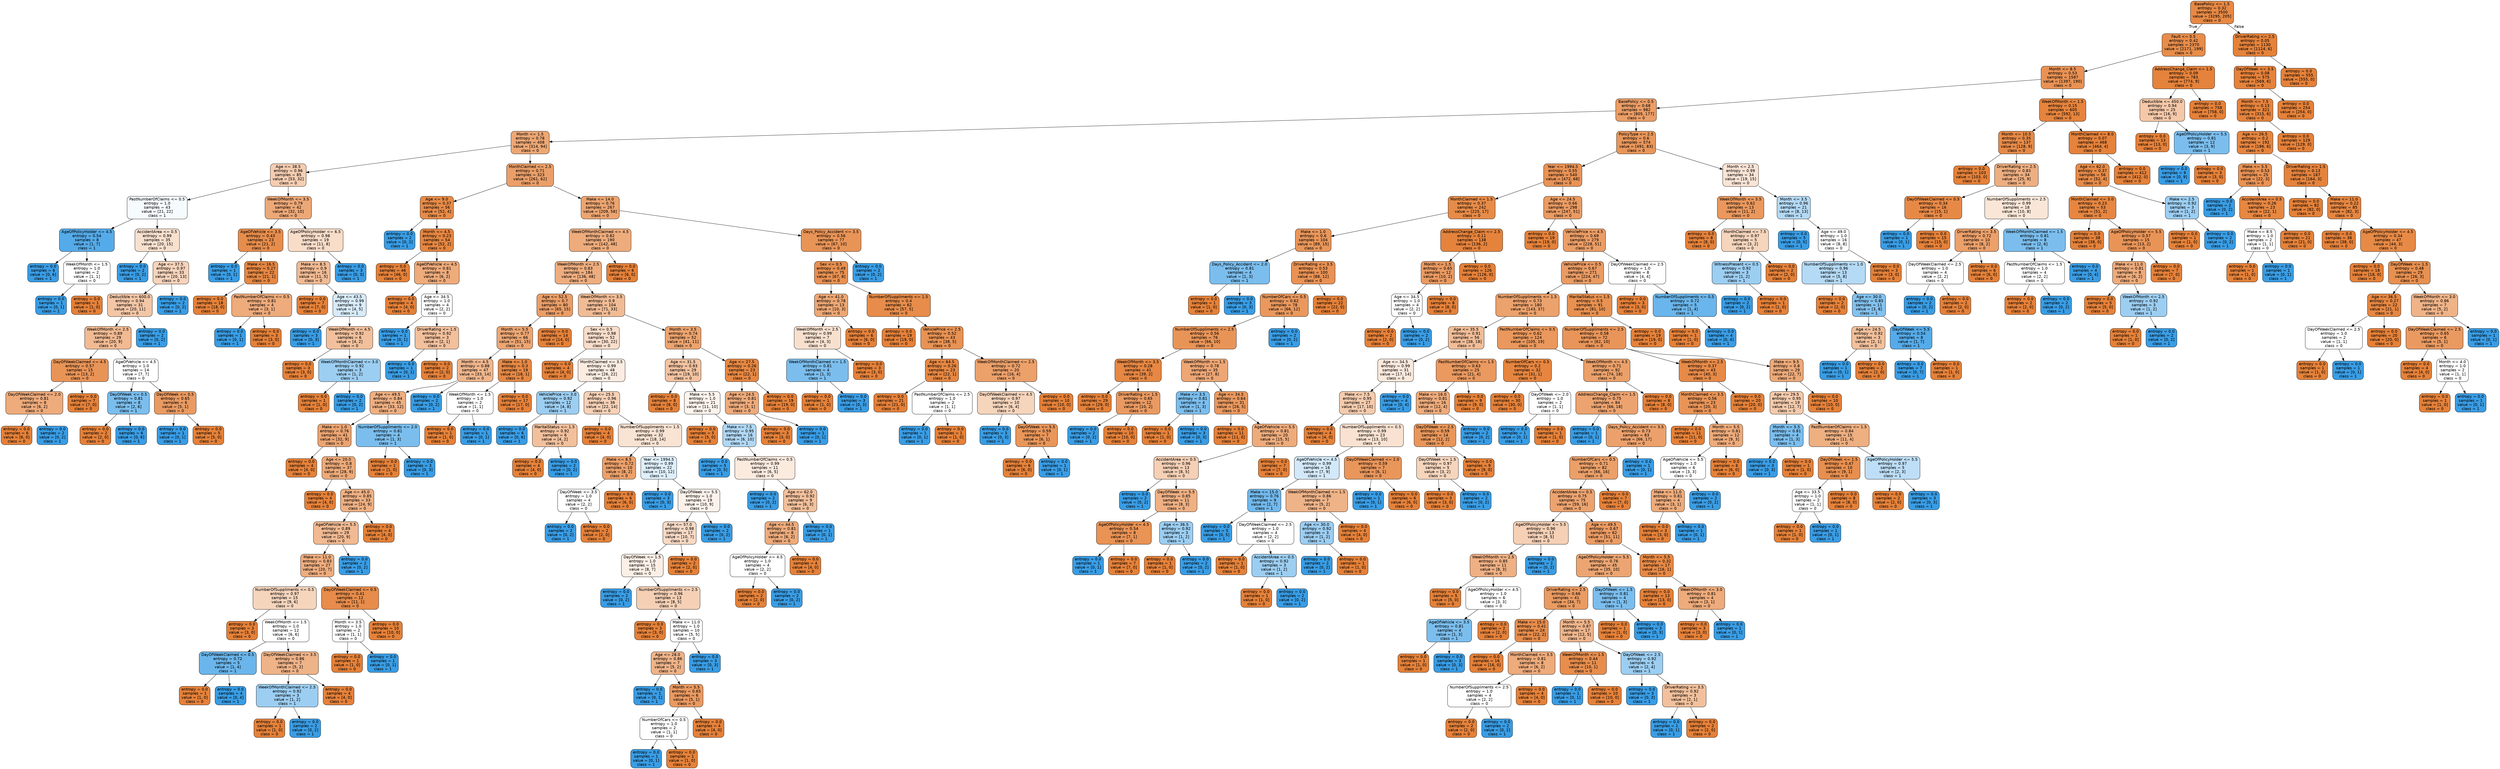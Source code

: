 digraph Tree {
node [shape=box, style="filled, rounded", color="black", fontname=helvetica] ;
edge [fontname=helvetica] ;
0 [label="BasePolicy <= 1.5\nentropy = 0.32\nsamples = 3500\nvalue = [3295, 205]\nclass = 0", fillcolor="#e78945"] ;
1 [label="Fault <= 0.5\nentropy = 0.42\nsamples = 2370\nvalue = [2171, 199]\nclass = 0", fillcolor="#e78d4b"] ;
0 -> 1 [labeldistance=2.5, labelangle=45, headlabel="True"] ;
2 [label="Month <= 8.5\nentropy = 0.53\nsamples = 1587\nvalue = [1397, 190]\nclass = 0", fillcolor="#e99254"] ;
1 -> 2 ;
3 [label="BasePolicy <= 0.5\nentropy = 0.68\nsamples = 982\nvalue = [805, 177]\nclass = 0", fillcolor="#eb9d65"] ;
2 -> 3 ;
4 [label="Month <= 1.5\nentropy = 0.78\nsamples = 408\nvalue = [314, 94]\nclass = 0", fillcolor="#eda774"] ;
3 -> 4 ;
5 [label="Age <= 38.5\nentropy = 0.96\nsamples = 85\nvalue = [53, 32]\nclass = 0", fillcolor="#f5cdb1"] ;
4 -> 5 ;
6 [label="PastNumberOfClaims <= 0.5\nentropy = 1.0\nsamples = 43\nvalue = [21, 22]\nclass = 1", fillcolor="#f6fbfe"] ;
5 -> 6 ;
7 [label="AgeOfPolicyHolder <= 4.5\nentropy = 0.54\nsamples = 8\nvalue = [1, 7]\nclass = 1", fillcolor="#55abe9"] ;
6 -> 7 ;
8 [label="entropy = 0.0\nsamples = 6\nvalue = [0, 6]\nclass = 1", fillcolor="#399de5"] ;
7 -> 8 ;
9 [label="WeekOfMonth <= 1.5\nentropy = 1.0\nsamples = 2\nvalue = [1, 1]\nclass = 0", fillcolor="#ffffff"] ;
7 -> 9 ;
10 [label="entropy = 0.0\nsamples = 1\nvalue = [0, 1]\nclass = 1", fillcolor="#399de5"] ;
9 -> 10 ;
11 [label="entropy = 0.0\nsamples = 1\nvalue = [1, 0]\nclass = 0", fillcolor="#e58139"] ;
9 -> 11 ;
12 [label="AccidentArea <= 0.5\nentropy = 0.99\nsamples = 35\nvalue = [20, 15]\nclass = 0", fillcolor="#f8e0ce"] ;
6 -> 12 ;
13 [label="entropy = 0.0\nsamples = 2\nvalue = [0, 2]\nclass = 1", fillcolor="#399de5"] ;
12 -> 13 ;
14 [label="Age <= 37.5\nentropy = 0.97\nsamples = 33\nvalue = [20, 13]\nclass = 0", fillcolor="#f6d3ba"] ;
12 -> 14 ;
15 [label="Deductible <= 600.0\nentropy = 0.94\nsamples = 31\nvalue = [20, 11]\nclass = 0", fillcolor="#f3c6a6"] ;
14 -> 15 ;
16 [label="WeekOfMonth <= 2.5\nentropy = 0.89\nsamples = 29\nvalue = [20, 9]\nclass = 0", fillcolor="#f1ba92"] ;
15 -> 16 ;
17 [label="DayOfWeekClaimed <= 4.5\nentropy = 0.57\nsamples = 15\nvalue = [13, 2]\nclass = 0", fillcolor="#e99457"] ;
16 -> 17 ;
18 [label="DayOfWeekClaimed <= 2.0\nentropy = 0.81\nsamples = 8\nvalue = [6, 2]\nclass = 0", fillcolor="#eeab7b"] ;
17 -> 18 ;
19 [label="entropy = 0.0\nsamples = 6\nvalue = [6, 0]\nclass = 0", fillcolor="#e58139"] ;
18 -> 19 ;
20 [label="entropy = 0.0\nsamples = 2\nvalue = [0, 2]\nclass = 1", fillcolor="#399de5"] ;
18 -> 20 ;
21 [label="entropy = 0.0\nsamples = 7\nvalue = [7, 0]\nclass = 0", fillcolor="#e58139"] ;
17 -> 21 ;
22 [label="AgeOfVehicle <= 4.5\nentropy = 1.0\nsamples = 14\nvalue = [7, 7]\nclass = 0", fillcolor="#ffffff"] ;
16 -> 22 ;
23 [label="DayOfWeek <= 0.5\nentropy = 0.81\nsamples = 8\nvalue = [2, 6]\nclass = 1", fillcolor="#7bbeee"] ;
22 -> 23 ;
24 [label="entropy = 0.0\nsamples = 2\nvalue = [2, 0]\nclass = 0", fillcolor="#e58139"] ;
23 -> 24 ;
25 [label="entropy = 0.0\nsamples = 6\nvalue = [0, 6]\nclass = 1", fillcolor="#399de5"] ;
23 -> 25 ;
26 [label="DayOfWeek <= 0.5\nentropy = 0.65\nsamples = 6\nvalue = [5, 1]\nclass = 0", fillcolor="#ea9a61"] ;
22 -> 26 ;
27 [label="entropy = 0.0\nsamples = 1\nvalue = [0, 1]\nclass = 1", fillcolor="#399de5"] ;
26 -> 27 ;
28 [label="entropy = 0.0\nsamples = 5\nvalue = [5, 0]\nclass = 0", fillcolor="#e58139"] ;
26 -> 28 ;
29 [label="entropy = 0.0\nsamples = 2\nvalue = [0, 2]\nclass = 1", fillcolor="#399de5"] ;
15 -> 29 ;
30 [label="entropy = 0.0\nsamples = 2\nvalue = [0, 2]\nclass = 1", fillcolor="#399de5"] ;
14 -> 30 ;
31 [label="WeekOfMonth <= 3.5\nentropy = 0.79\nsamples = 42\nvalue = [32, 10]\nclass = 0", fillcolor="#eda877"] ;
5 -> 31 ;
32 [label="AgeOfVehicle <= 3.5\nentropy = 0.43\nsamples = 23\nvalue = [21, 2]\nclass = 0", fillcolor="#e78d4c"] ;
31 -> 32 ;
33 [label="entropy = 0.0\nsamples = 1\nvalue = [0, 1]\nclass = 1", fillcolor="#399de5"] ;
32 -> 33 ;
34 [label="Make <= 16.5\nentropy = 0.27\nsamples = 22\nvalue = [21, 1]\nclass = 0", fillcolor="#e68742"] ;
32 -> 34 ;
35 [label="entropy = 0.0\nsamples = 18\nvalue = [18, 0]\nclass = 0", fillcolor="#e58139"] ;
34 -> 35 ;
36 [label="PastNumberOfClaims <= 0.5\nentropy = 0.81\nsamples = 4\nvalue = [3, 1]\nclass = 0", fillcolor="#eeab7b"] ;
34 -> 36 ;
37 [label="entropy = 0.0\nsamples = 1\nvalue = [0, 1]\nclass = 1", fillcolor="#399de5"] ;
36 -> 37 ;
38 [label="entropy = 0.0\nsamples = 3\nvalue = [3, 0]\nclass = 0", fillcolor="#e58139"] ;
36 -> 38 ;
39 [label="AgeOfPolicyHolder <= 6.5\nentropy = 0.98\nsamples = 19\nvalue = [11, 8]\nclass = 0", fillcolor="#f8ddc9"] ;
31 -> 39 ;
40 [label="Make <= 8.5\nentropy = 0.9\nsamples = 16\nvalue = [11, 5]\nclass = 0", fillcolor="#f1ba93"] ;
39 -> 40 ;
41 [label="entropy = 0.0\nsamples = 7\nvalue = [7, 0]\nclass = 0", fillcolor="#e58139"] ;
40 -> 41 ;
42 [label="Age <= 43.5\nentropy = 0.99\nsamples = 9\nvalue = [4, 5]\nclass = 1", fillcolor="#d7ebfa"] ;
40 -> 42 ;
43 [label="entropy = 0.0\nsamples = 3\nvalue = [0, 3]\nclass = 1", fillcolor="#399de5"] ;
42 -> 43 ;
44 [label="WeekOfMonth <= 4.5\nentropy = 0.92\nsamples = 6\nvalue = [4, 2]\nclass = 0", fillcolor="#f2c09c"] ;
42 -> 44 ;
45 [label="entropy = 0.0\nsamples = 3\nvalue = [3, 0]\nclass = 0", fillcolor="#e58139"] ;
44 -> 45 ;
46 [label="WeekOfMonthClaimed <= 3.0\nentropy = 0.92\nsamples = 3\nvalue = [1, 2]\nclass = 1", fillcolor="#9ccef2"] ;
44 -> 46 ;
47 [label="entropy = 0.0\nsamples = 1\nvalue = [1, 0]\nclass = 0", fillcolor="#e58139"] ;
46 -> 47 ;
48 [label="entropy = 0.0\nsamples = 2\nvalue = [0, 2]\nclass = 1", fillcolor="#399de5"] ;
46 -> 48 ;
49 [label="entropy = 0.0\nsamples = 3\nvalue = [0, 3]\nclass = 1", fillcolor="#399de5"] ;
39 -> 49 ;
50 [label="MonthClaimed <= 2.5\nentropy = 0.71\nsamples = 323\nvalue = [261, 62]\nclass = 0", fillcolor="#eb9f68"] ;
4 -> 50 ;
51 [label="Age <= 9.0\nentropy = 0.37\nsamples = 56\nvalue = [52, 4]\nclass = 0", fillcolor="#e78b48"] ;
50 -> 51 ;
52 [label="entropy = 0.0\nsamples = 2\nvalue = [0, 2]\nclass = 1", fillcolor="#399de5"] ;
51 -> 52 ;
53 [label="Month <= 4.5\nentropy = 0.23\nsamples = 54\nvalue = [52, 2]\nclass = 0", fillcolor="#e68641"] ;
51 -> 53 ;
54 [label="entropy = 0.0\nsamples = 46\nvalue = [46, 0]\nclass = 0", fillcolor="#e58139"] ;
53 -> 54 ;
55 [label="AgeOfVehicle <= 4.5\nentropy = 0.81\nsamples = 8\nvalue = [6, 2]\nclass = 0", fillcolor="#eeab7b"] ;
53 -> 55 ;
56 [label="entropy = 0.0\nsamples = 4\nvalue = [4, 0]\nclass = 0", fillcolor="#e58139"] ;
55 -> 56 ;
57 [label="Age <= 34.5\nentropy = 1.0\nsamples = 4\nvalue = [2, 2]\nclass = 0", fillcolor="#ffffff"] ;
55 -> 57 ;
58 [label="entropy = 0.0\nsamples = 1\nvalue = [0, 1]\nclass = 1", fillcolor="#399de5"] ;
57 -> 58 ;
59 [label="DriverRating <= 1.5\nentropy = 0.92\nsamples = 3\nvalue = [2, 1]\nclass = 0", fillcolor="#f2c09c"] ;
57 -> 59 ;
60 [label="entropy = 0.0\nsamples = 1\nvalue = [0, 1]\nclass = 1", fillcolor="#399de5"] ;
59 -> 60 ;
61 [label="entropy = 0.0\nsamples = 2\nvalue = [2, 0]\nclass = 0", fillcolor="#e58139"] ;
59 -> 61 ;
62 [label="Make <= 14.0\nentropy = 0.76\nsamples = 267\nvalue = [209, 58]\nclass = 0", fillcolor="#eca470"] ;
50 -> 62 ;
63 [label="WeekOfMonthClaimed <= 4.5\nentropy = 0.82\nsamples = 190\nvalue = [142, 48]\nclass = 0", fillcolor="#eeac7c"] ;
62 -> 63 ;
64 [label="WeekOfMonth <= 2.5\nentropy = 0.83\nsamples = 184\nvalue = [136, 48]\nclass = 0", fillcolor="#eead7f"] ;
63 -> 64 ;
65 [label="Age <= 52.5\nentropy = 0.7\nsamples = 80\nvalue = [65, 15]\nclass = 0", fillcolor="#eb9e67"] ;
64 -> 65 ;
66 [label="Month <= 5.5\nentropy = 0.77\nsamples = 66\nvalue = [51, 15]\nclass = 0", fillcolor="#eda673"] ;
65 -> 66 ;
67 [label="Month <= 4.5\nentropy = 0.88\nsamples = 47\nvalue = [33, 14]\nclass = 0", fillcolor="#f0b68d"] ;
66 -> 67 ;
68 [label="Age <= 49.5\nentropy = 0.84\nsamples = 45\nvalue = [33, 12]\nclass = 0", fillcolor="#eeaf81"] ;
67 -> 68 ;
69 [label="Make <= 1.0\nentropy = 0.76\nsamples = 41\nvalue = [32, 9]\nclass = 0", fillcolor="#eca471"] ;
68 -> 69 ;
70 [label="entropy = 0.0\nsamples = 4\nvalue = [4, 0]\nclass = 0", fillcolor="#e58139"] ;
69 -> 70 ;
71 [label="Age <= 20.0\nentropy = 0.8\nsamples = 37\nvalue = [28, 9]\nclass = 0", fillcolor="#edaa79"] ;
69 -> 71 ;
72 [label="entropy = 0.0\nsamples = 4\nvalue = [4, 0]\nclass = 0", fillcolor="#e58139"] ;
71 -> 72 ;
73 [label="Age <= 45.0\nentropy = 0.85\nsamples = 33\nvalue = [24, 9]\nclass = 0", fillcolor="#efb083"] ;
71 -> 73 ;
74 [label="AgeOfVehicle <= 5.5\nentropy = 0.89\nsamples = 29\nvalue = [20, 9]\nclass = 0", fillcolor="#f1ba92"] ;
73 -> 74 ;
75 [label="Make <= 11.0\nentropy = 0.83\nsamples = 27\nvalue = [20, 7]\nclass = 0", fillcolor="#eead7e"] ;
74 -> 75 ;
76 [label="NumberOfSuppliments <= 0.5\nentropy = 0.97\nsamples = 15\nvalue = [9, 6]\nclass = 0", fillcolor="#f6d5bd"] ;
75 -> 76 ;
77 [label="entropy = 0.0\nsamples = 3\nvalue = [3, 0]\nclass = 0", fillcolor="#e58139"] ;
76 -> 77 ;
78 [label="WeekOfMonth <= 1.5\nentropy = 1.0\nsamples = 12\nvalue = [6, 6]\nclass = 0", fillcolor="#ffffff"] ;
76 -> 78 ;
79 [label="DayOfWeekClaimed <= 0.5\nentropy = 0.72\nsamples = 5\nvalue = [1, 4]\nclass = 1", fillcolor="#6ab6ec"] ;
78 -> 79 ;
80 [label="entropy = 0.0\nsamples = 1\nvalue = [1, 0]\nclass = 0", fillcolor="#e58139"] ;
79 -> 80 ;
81 [label="entropy = 0.0\nsamples = 4\nvalue = [0, 4]\nclass = 1", fillcolor="#399de5"] ;
79 -> 81 ;
82 [label="DayOfWeekClaimed <= 3.5\nentropy = 0.86\nsamples = 7\nvalue = [5, 2]\nclass = 0", fillcolor="#efb388"] ;
78 -> 82 ;
83 [label="WeekOfMonthClaimed <= 2.5\nentropy = 0.92\nsamples = 3\nvalue = [1, 2]\nclass = 1", fillcolor="#9ccef2"] ;
82 -> 83 ;
84 [label="entropy = 0.0\nsamples = 1\nvalue = [1, 0]\nclass = 0", fillcolor="#e58139"] ;
83 -> 84 ;
85 [label="entropy = 0.0\nsamples = 2\nvalue = [0, 2]\nclass = 1", fillcolor="#399de5"] ;
83 -> 85 ;
86 [label="entropy = 0.0\nsamples = 4\nvalue = [4, 0]\nclass = 0", fillcolor="#e58139"] ;
82 -> 86 ;
87 [label="DayOfWeekClaimed <= 0.5\nentropy = 0.41\nsamples = 12\nvalue = [11, 1]\nclass = 0", fillcolor="#e78c4b"] ;
75 -> 87 ;
88 [label="Month <= 3.5\nentropy = 1.0\nsamples = 2\nvalue = [1, 1]\nclass = 0", fillcolor="#ffffff"] ;
87 -> 88 ;
89 [label="entropy = 0.0\nsamples = 1\nvalue = [1, 0]\nclass = 0", fillcolor="#e58139"] ;
88 -> 89 ;
90 [label="entropy = 0.0\nsamples = 1\nvalue = [0, 1]\nclass = 1", fillcolor="#399de5"] ;
88 -> 90 ;
91 [label="entropy = 0.0\nsamples = 10\nvalue = [10, 0]\nclass = 0", fillcolor="#e58139"] ;
87 -> 91 ;
92 [label="entropy = 0.0\nsamples = 2\nvalue = [0, 2]\nclass = 1", fillcolor="#399de5"] ;
74 -> 92 ;
93 [label="entropy = 0.0\nsamples = 4\nvalue = [4, 0]\nclass = 0", fillcolor="#e58139"] ;
73 -> 93 ;
94 [label="NumberOfSuppliments <= 2.0\nentropy = 0.81\nsamples = 4\nvalue = [1, 3]\nclass = 1", fillcolor="#7bbeee"] ;
68 -> 94 ;
95 [label="entropy = 0.0\nsamples = 1\nvalue = [1, 0]\nclass = 0", fillcolor="#e58139"] ;
94 -> 95 ;
96 [label="entropy = 0.0\nsamples = 3\nvalue = [0, 3]\nclass = 1", fillcolor="#399de5"] ;
94 -> 96 ;
97 [label="entropy = 0.0\nsamples = 2\nvalue = [0, 2]\nclass = 1", fillcolor="#399de5"] ;
67 -> 97 ;
98 [label="Make <= 1.0\nentropy = 0.3\nsamples = 19\nvalue = [18, 1]\nclass = 0", fillcolor="#e68844"] ;
66 -> 98 ;
99 [label="WeekOfMonth <= 1.5\nentropy = 1.0\nsamples = 2\nvalue = [1, 1]\nclass = 0", fillcolor="#ffffff"] ;
98 -> 99 ;
100 [label="entropy = 0.0\nsamples = 1\nvalue = [1, 0]\nclass = 0", fillcolor="#e58139"] ;
99 -> 100 ;
101 [label="entropy = 0.0\nsamples = 1\nvalue = [0, 1]\nclass = 1", fillcolor="#399de5"] ;
99 -> 101 ;
102 [label="entropy = 0.0\nsamples = 17\nvalue = [17, 0]\nclass = 0", fillcolor="#e58139"] ;
98 -> 102 ;
103 [label="entropy = 0.0\nsamples = 14\nvalue = [14, 0]\nclass = 0", fillcolor="#e58139"] ;
65 -> 103 ;
104 [label="WeekOfMonth <= 3.5\nentropy = 0.9\nsamples = 104\nvalue = [71, 33]\nclass = 0", fillcolor="#f1bc95"] ;
64 -> 104 ;
105 [label="Sex <= 0.5\nentropy = 0.98\nsamples = 52\nvalue = [30, 22]\nclass = 0", fillcolor="#f8ddca"] ;
104 -> 105 ;
106 [label="entropy = 0.0\nsamples = 4\nvalue = [4, 0]\nclass = 0", fillcolor="#e58139"] ;
105 -> 106 ;
107 [label="MonthClaimed <= 3.5\nentropy = 0.99\nsamples = 48\nvalue = [26, 22]\nclass = 0", fillcolor="#fbece1"] ;
105 -> 107 ;
108 [label="VehiclePrice <= 3.0\nentropy = 0.92\nsamples = 12\nvalue = [4, 8]\nclass = 1", fillcolor="#9ccef2"] ;
107 -> 108 ;
109 [label="entropy = 0.0\nsamples = 6\nvalue = [0, 6]\nclass = 1", fillcolor="#399de5"] ;
108 -> 109 ;
110 [label="MaritalStatus <= 1.5\nentropy = 0.92\nsamples = 6\nvalue = [4, 2]\nclass = 0", fillcolor="#f2c09c"] ;
108 -> 110 ;
111 [label="entropy = 0.0\nsamples = 4\nvalue = [4, 0]\nclass = 0", fillcolor="#e58139"] ;
110 -> 111 ;
112 [label="entropy = 0.0\nsamples = 2\nvalue = [0, 2]\nclass = 1", fillcolor="#399de5"] ;
110 -> 112 ;
113 [label="Age <= 25.5\nentropy = 0.96\nsamples = 36\nvalue = [22, 14]\nclass = 0", fillcolor="#f6d1b7"] ;
107 -> 113 ;
114 [label="entropy = 0.0\nsamples = 4\nvalue = [4, 0]\nclass = 0", fillcolor="#e58139"] ;
113 -> 114 ;
115 [label="NumberOfSuppliments <= 1.5\nentropy = 0.99\nsamples = 32\nvalue = [18, 14]\nclass = 0", fillcolor="#f9e3d3"] ;
113 -> 115 ;
116 [label="Make <= 8.5\nentropy = 0.72\nsamples = 10\nvalue = [8, 2]\nclass = 0", fillcolor="#eca06a"] ;
115 -> 116 ;
117 [label="DayOfWeek <= 3.5\nentropy = 1.0\nsamples = 4\nvalue = [2, 2]\nclass = 0", fillcolor="#ffffff"] ;
116 -> 117 ;
118 [label="entropy = 0.0\nsamples = 2\nvalue = [0, 2]\nclass = 1", fillcolor="#399de5"] ;
117 -> 118 ;
119 [label="entropy = 0.0\nsamples = 2\nvalue = [2, 0]\nclass = 0", fillcolor="#e58139"] ;
117 -> 119 ;
120 [label="entropy = 0.0\nsamples = 6\nvalue = [6, 0]\nclass = 0", fillcolor="#e58139"] ;
116 -> 120 ;
121 [label="Year <= 1994.5\nentropy = 0.99\nsamples = 22\nvalue = [10, 12]\nclass = 1", fillcolor="#deeffb"] ;
115 -> 121 ;
122 [label="entropy = 0.0\nsamples = 3\nvalue = [0, 3]\nclass = 1", fillcolor="#399de5"] ;
121 -> 122 ;
123 [label="DayOfWeek <= 5.5\nentropy = 1.0\nsamples = 19\nvalue = [10, 9]\nclass = 0", fillcolor="#fcf2eb"] ;
121 -> 123 ;
124 [label="Age <= 57.0\nentropy = 0.98\nsamples = 17\nvalue = [10, 7]\nclass = 0", fillcolor="#f7d9c4"] ;
123 -> 124 ;
125 [label="DayOfWeek <= 1.5\nentropy = 1.0\nsamples = 15\nvalue = [8, 7]\nclass = 0", fillcolor="#fcefe6"] ;
124 -> 125 ;
126 [label="entropy = 0.0\nsamples = 2\nvalue = [0, 2]\nclass = 1", fillcolor="#399de5"] ;
125 -> 126 ;
127 [label="NumberOfSuppliments <= 2.5\nentropy = 0.96\nsamples = 13\nvalue = [8, 5]\nclass = 0", fillcolor="#f5d0b5"] ;
125 -> 127 ;
128 [label="entropy = 0.0\nsamples = 3\nvalue = [3, 0]\nclass = 0", fillcolor="#e58139"] ;
127 -> 128 ;
129 [label="Make <= 11.0\nentropy = 1.0\nsamples = 10\nvalue = [5, 5]\nclass = 0", fillcolor="#ffffff"] ;
127 -> 129 ;
130 [label="Age <= 28.0\nentropy = 0.86\nsamples = 7\nvalue = [5, 2]\nclass = 0", fillcolor="#efb388"] ;
129 -> 130 ;
131 [label="entropy = 0.0\nsamples = 1\nvalue = [0, 1]\nclass = 1", fillcolor="#399de5"] ;
130 -> 131 ;
132 [label="Month <= 5.5\nentropy = 0.65\nsamples = 6\nvalue = [5, 1]\nclass = 0", fillcolor="#ea9a61"] ;
130 -> 132 ;
133 [label="NumberOfCars <= 0.5\nentropy = 1.0\nsamples = 2\nvalue = [1, 1]\nclass = 0", fillcolor="#ffffff"] ;
132 -> 133 ;
134 [label="entropy = 0.0\nsamples = 1\nvalue = [0, 1]\nclass = 1", fillcolor="#399de5"] ;
133 -> 134 ;
135 [label="entropy = 0.0\nsamples = 1\nvalue = [1, 0]\nclass = 0", fillcolor="#e58139"] ;
133 -> 135 ;
136 [label="entropy = 0.0\nsamples = 4\nvalue = [4, 0]\nclass = 0", fillcolor="#e58139"] ;
132 -> 136 ;
137 [label="entropy = 0.0\nsamples = 3\nvalue = [0, 3]\nclass = 1", fillcolor="#399de5"] ;
129 -> 137 ;
138 [label="entropy = 0.0\nsamples = 2\nvalue = [2, 0]\nclass = 0", fillcolor="#e58139"] ;
124 -> 138 ;
139 [label="entropy = 0.0\nsamples = 2\nvalue = [0, 2]\nclass = 1", fillcolor="#399de5"] ;
123 -> 139 ;
140 [label="Month <= 3.5\nentropy = 0.74\nsamples = 52\nvalue = [41, 11]\nclass = 0", fillcolor="#eca36e"] ;
104 -> 140 ;
141 [label="Age <= 31.5\nentropy = 0.93\nsamples = 29\nvalue = [19, 10]\nclass = 0", fillcolor="#f3c3a1"] ;
140 -> 141 ;
142 [label="entropy = 0.0\nsamples = 8\nvalue = [8, 0]\nclass = 0", fillcolor="#e58139"] ;
141 -> 142 ;
143 [label="Make <= 5.5\nentropy = 1.0\nsamples = 21\nvalue = [11, 10]\nclass = 0", fillcolor="#fdf4ed"] ;
141 -> 143 ;
144 [label="entropy = 0.0\nsamples = 5\nvalue = [5, 0]\nclass = 0", fillcolor="#e58139"] ;
143 -> 144 ;
145 [label="Make <= 7.5\nentropy = 0.95\nsamples = 16\nvalue = [6, 10]\nclass = 1", fillcolor="#b0d8f5"] ;
143 -> 145 ;
146 [label="entropy = 0.0\nsamples = 5\nvalue = [0, 5]\nclass = 1", fillcolor="#399de5"] ;
145 -> 146 ;
147 [label="PastNumberOfClaims <= 0.5\nentropy = 0.99\nsamples = 11\nvalue = [6, 5]\nclass = 0", fillcolor="#fbeade"] ;
145 -> 147 ;
148 [label="entropy = 0.0\nsamples = 2\nvalue = [0, 2]\nclass = 1", fillcolor="#399de5"] ;
147 -> 148 ;
149 [label="Age <= 62.0\nentropy = 0.92\nsamples = 9\nvalue = [6, 3]\nclass = 0", fillcolor="#f2c09c"] ;
147 -> 149 ;
150 [label="Age <= 44.5\nentropy = 0.81\nsamples = 8\nvalue = [6, 2]\nclass = 0", fillcolor="#eeab7b"] ;
149 -> 150 ;
151 [label="AgeOfPolicyHolder <= 4.5\nentropy = 1.0\nsamples = 4\nvalue = [2, 2]\nclass = 0", fillcolor="#ffffff"] ;
150 -> 151 ;
152 [label="entropy = 0.0\nsamples = 2\nvalue = [2, 0]\nclass = 0", fillcolor="#e58139"] ;
151 -> 152 ;
153 [label="entropy = 0.0\nsamples = 2\nvalue = [0, 2]\nclass = 1", fillcolor="#399de5"] ;
151 -> 153 ;
154 [label="entropy = 0.0\nsamples = 4\nvalue = [4, 0]\nclass = 0", fillcolor="#e58139"] ;
150 -> 154 ;
155 [label="entropy = 0.0\nsamples = 1\nvalue = [0, 1]\nclass = 1", fillcolor="#399de5"] ;
149 -> 155 ;
156 [label="Age <= 27.5\nentropy = 0.26\nsamples = 23\nvalue = [22, 1]\nclass = 0", fillcolor="#e68742"] ;
140 -> 156 ;
157 [label="Age <= 24.5\nentropy = 0.81\nsamples = 4\nvalue = [3, 1]\nclass = 0", fillcolor="#eeab7b"] ;
156 -> 157 ;
158 [label="entropy = 0.0\nsamples = 3\nvalue = [3, 0]\nclass = 0", fillcolor="#e58139"] ;
157 -> 158 ;
159 [label="entropy = 0.0\nsamples = 1\nvalue = [0, 1]\nclass = 1", fillcolor="#399de5"] ;
157 -> 159 ;
160 [label="entropy = 0.0\nsamples = 19\nvalue = [19, 0]\nclass = 0", fillcolor="#e58139"] ;
156 -> 160 ;
161 [label="entropy = 0.0\nsamples = 6\nvalue = [6, 0]\nclass = 0", fillcolor="#e58139"] ;
63 -> 161 ;
162 [label="Days_Policy_Accident <= 3.5\nentropy = 0.56\nsamples = 77\nvalue = [67, 10]\nclass = 0", fillcolor="#e99457"] ;
62 -> 162 ;
163 [label="Sex <= 0.5\nentropy = 0.49\nsamples = 75\nvalue = [67, 8]\nclass = 0", fillcolor="#e89051"] ;
162 -> 163 ;
164 [label="Age <= 41.0\nentropy = 0.78\nsamples = 13\nvalue = [10, 3]\nclass = 0", fillcolor="#eda774"] ;
163 -> 164 ;
165 [label="WeekOfMonth <= 2.5\nentropy = 0.99\nsamples = 7\nvalue = [4, 3]\nclass = 0", fillcolor="#f8e0ce"] ;
164 -> 165 ;
166 [label="WeekOfMonthClaimed <= 1.5\nentropy = 0.81\nsamples = 4\nvalue = [1, 3]\nclass = 1", fillcolor="#7bbeee"] ;
165 -> 166 ;
167 [label="entropy = 0.0\nsamples = 1\nvalue = [1, 0]\nclass = 0", fillcolor="#e58139"] ;
166 -> 167 ;
168 [label="entropy = 0.0\nsamples = 3\nvalue = [0, 3]\nclass = 1", fillcolor="#399de5"] ;
166 -> 168 ;
169 [label="entropy = 0.0\nsamples = 3\nvalue = [3, 0]\nclass = 0", fillcolor="#e58139"] ;
165 -> 169 ;
170 [label="entropy = 0.0\nsamples = 6\nvalue = [6, 0]\nclass = 0", fillcolor="#e58139"] ;
164 -> 170 ;
171 [label="NumberOfSuppliments <= 1.5\nentropy = 0.4\nsamples = 62\nvalue = [57, 5]\nclass = 0", fillcolor="#e78c4a"] ;
163 -> 171 ;
172 [label="entropy = 0.0\nsamples = 19\nvalue = [19, 0]\nclass = 0", fillcolor="#e58139"] ;
171 -> 172 ;
173 [label="VehiclePrice <= 2.5\nentropy = 0.52\nsamples = 43\nvalue = [38, 5]\nclass = 0", fillcolor="#e89253"] ;
171 -> 173 ;
174 [label="Age <= 64.5\nentropy = 0.26\nsamples = 23\nvalue = [22, 1]\nclass = 0", fillcolor="#e68742"] ;
173 -> 174 ;
175 [label="entropy = 0.0\nsamples = 21\nvalue = [21, 0]\nclass = 0", fillcolor="#e58139"] ;
174 -> 175 ;
176 [label="PastNumberOfClaims <= 2.5\nentropy = 1.0\nsamples = 2\nvalue = [1, 1]\nclass = 0", fillcolor="#ffffff"] ;
174 -> 176 ;
177 [label="entropy = 0.0\nsamples = 1\nvalue = [0, 1]\nclass = 1", fillcolor="#399de5"] ;
176 -> 177 ;
178 [label="entropy = 0.0\nsamples = 1\nvalue = [1, 0]\nclass = 0", fillcolor="#e58139"] ;
176 -> 178 ;
179 [label="WeekOfMonthClaimed <= 2.5\nentropy = 0.72\nsamples = 20\nvalue = [16, 4]\nclass = 0", fillcolor="#eca06a"] ;
173 -> 179 ;
180 [label="DayOfWeekClaimed <= 4.5\nentropy = 0.97\nsamples = 10\nvalue = [6, 4]\nclass = 0", fillcolor="#f6d5bd"] ;
179 -> 180 ;
181 [label="entropy = 0.0\nsamples = 3\nvalue = [0, 3]\nclass = 1", fillcolor="#399de5"] ;
180 -> 181 ;
182 [label="DayOfWeek <= 5.5\nentropy = 0.59\nsamples = 7\nvalue = [6, 1]\nclass = 0", fillcolor="#e9965a"] ;
180 -> 182 ;
183 [label="entropy = 0.0\nsamples = 6\nvalue = [6, 0]\nclass = 0", fillcolor="#e58139"] ;
182 -> 183 ;
184 [label="entropy = 0.0\nsamples = 1\nvalue = [0, 1]\nclass = 1", fillcolor="#399de5"] ;
182 -> 184 ;
185 [label="entropy = 0.0\nsamples = 10\nvalue = [10, 0]\nclass = 0", fillcolor="#e58139"] ;
179 -> 185 ;
186 [label="entropy = 0.0\nsamples = 2\nvalue = [0, 2]\nclass = 1", fillcolor="#399de5"] ;
162 -> 186 ;
187 [label="PolicyType <= 2.5\nentropy = 0.6\nsamples = 574\nvalue = [491, 83]\nclass = 0", fillcolor="#e9965a"] ;
3 -> 187 ;
188 [label="Year <= 1994.5\nentropy = 0.55\nsamples = 540\nvalue = [472, 68]\nclass = 0", fillcolor="#e99356"] ;
187 -> 188 ;
189 [label="MonthClaimed <= 1.5\nentropy = 0.37\nsamples = 242\nvalue = [225, 17]\nclass = 0", fillcolor="#e78b48"] ;
188 -> 189 ;
190 [label="Make <= 1.0\nentropy = 0.6\nsamples = 104\nvalue = [89, 15]\nclass = 0", fillcolor="#e9965a"] ;
189 -> 190 ;
191 [label="Days_Policy_Accident <= 2.0\nentropy = 0.81\nsamples = 4\nvalue = [1, 3]\nclass = 1", fillcolor="#7bbeee"] ;
190 -> 191 ;
192 [label="entropy = 0.0\nsamples = 1\nvalue = [1, 0]\nclass = 0", fillcolor="#e58139"] ;
191 -> 192 ;
193 [label="entropy = 0.0\nsamples = 3\nvalue = [0, 3]\nclass = 1", fillcolor="#399de5"] ;
191 -> 193 ;
194 [label="DriverRating <= 3.5\nentropy = 0.53\nsamples = 100\nvalue = [88, 12]\nclass = 0", fillcolor="#e99254"] ;
190 -> 194 ;
195 [label="NumberOfCars <= 0.5\nentropy = 0.62\nsamples = 78\nvalue = [66, 12]\nclass = 0", fillcolor="#ea985d"] ;
194 -> 195 ;
196 [label="NumberOfSuppliments <= 2.5\nentropy = 0.56\nsamples = 76\nvalue = [66, 10]\nclass = 0", fillcolor="#e99457"] ;
195 -> 196 ;
197 [label="WeekOfMonth <= 3.5\nentropy = 0.28\nsamples = 41\nvalue = [39, 2]\nclass = 0", fillcolor="#e68743"] ;
196 -> 197 ;
198 [label="entropy = 0.0\nsamples = 29\nvalue = [29, 0]\nclass = 0", fillcolor="#e58139"] ;
197 -> 198 ;
199 [label="DriverRating <= 1.5\nentropy = 0.65\nsamples = 12\nvalue = [10, 2]\nclass = 0", fillcolor="#ea9a61"] ;
197 -> 199 ;
200 [label="entropy = 0.0\nsamples = 2\nvalue = [0, 2]\nclass = 1", fillcolor="#399de5"] ;
199 -> 200 ;
201 [label="entropy = 0.0\nsamples = 10\nvalue = [10, 0]\nclass = 0", fillcolor="#e58139"] ;
199 -> 201 ;
202 [label="WeekOfMonth <= 1.5\nentropy = 0.78\nsamples = 35\nvalue = [27, 8]\nclass = 0", fillcolor="#eda674"] ;
196 -> 202 ;
203 [label="Make <= 3.5\nentropy = 0.81\nsamples = 4\nvalue = [1, 3]\nclass = 1", fillcolor="#7bbeee"] ;
202 -> 203 ;
204 [label="entropy = 0.0\nsamples = 1\nvalue = [1, 0]\nclass = 0", fillcolor="#e58139"] ;
203 -> 204 ;
205 [label="entropy = 0.0\nsamples = 3\nvalue = [0, 3]\nclass = 1", fillcolor="#399de5"] ;
203 -> 205 ;
206 [label="Age <= 34.5\nentropy = 0.64\nsamples = 31\nvalue = [26, 5]\nclass = 0", fillcolor="#ea995f"] ;
202 -> 206 ;
207 [label="entropy = 0.0\nsamples = 11\nvalue = [11, 0]\nclass = 0", fillcolor="#e58139"] ;
206 -> 207 ;
208 [label="AgeOfVehicle <= 5.5\nentropy = 0.81\nsamples = 20\nvalue = [15, 5]\nclass = 0", fillcolor="#eeab7b"] ;
206 -> 208 ;
209 [label="AccidentArea <= 0.5\nentropy = 0.96\nsamples = 13\nvalue = [8, 5]\nclass = 0", fillcolor="#f5d0b5"] ;
208 -> 209 ;
210 [label="entropy = 0.0\nsamples = 2\nvalue = [0, 2]\nclass = 1", fillcolor="#399de5"] ;
209 -> 210 ;
211 [label="DayOfWeek <= 5.5\nentropy = 0.85\nsamples = 11\nvalue = [8, 3]\nclass = 0", fillcolor="#efb083"] ;
209 -> 211 ;
212 [label="AgeOfPolicyHolder <= 4.5\nentropy = 0.54\nsamples = 8\nvalue = [7, 1]\nclass = 0", fillcolor="#e99355"] ;
211 -> 212 ;
213 [label="entropy = 0.0\nsamples = 1\nvalue = [0, 1]\nclass = 1", fillcolor="#399de5"] ;
212 -> 213 ;
214 [label="entropy = 0.0\nsamples = 7\nvalue = [7, 0]\nclass = 0", fillcolor="#e58139"] ;
212 -> 214 ;
215 [label="Age <= 36.5\nentropy = 0.92\nsamples = 3\nvalue = [1, 2]\nclass = 1", fillcolor="#9ccef2"] ;
211 -> 215 ;
216 [label="entropy = 0.0\nsamples = 1\nvalue = [1, 0]\nclass = 0", fillcolor="#e58139"] ;
215 -> 216 ;
217 [label="entropy = 0.0\nsamples = 2\nvalue = [0, 2]\nclass = 1", fillcolor="#399de5"] ;
215 -> 217 ;
218 [label="entropy = 0.0\nsamples = 7\nvalue = [7, 0]\nclass = 0", fillcolor="#e58139"] ;
208 -> 218 ;
219 [label="entropy = 0.0\nsamples = 2\nvalue = [0, 2]\nclass = 1", fillcolor="#399de5"] ;
195 -> 219 ;
220 [label="entropy = 0.0\nsamples = 22\nvalue = [22, 0]\nclass = 0", fillcolor="#e58139"] ;
194 -> 220 ;
221 [label="AddressChange_Claim <= 2.5\nentropy = 0.11\nsamples = 138\nvalue = [136, 2]\nclass = 0", fillcolor="#e5833c"] ;
189 -> 221 ;
222 [label="Month <= 1.5\nentropy = 0.65\nsamples = 12\nvalue = [10, 2]\nclass = 0", fillcolor="#ea9a61"] ;
221 -> 222 ;
223 [label="Age <= 34.5\nentropy = 1.0\nsamples = 4\nvalue = [2, 2]\nclass = 0", fillcolor="#ffffff"] ;
222 -> 223 ;
224 [label="entropy = 0.0\nsamples = 2\nvalue = [2, 0]\nclass = 0", fillcolor="#e58139"] ;
223 -> 224 ;
225 [label="entropy = 0.0\nsamples = 2\nvalue = [0, 2]\nclass = 1", fillcolor="#399de5"] ;
223 -> 225 ;
226 [label="entropy = 0.0\nsamples = 8\nvalue = [8, 0]\nclass = 0", fillcolor="#e58139"] ;
222 -> 226 ;
227 [label="entropy = 0.0\nsamples = 126\nvalue = [126, 0]\nclass = 0", fillcolor="#e58139"] ;
221 -> 227 ;
228 [label="Age <= 24.5\nentropy = 0.66\nsamples = 298\nvalue = [247, 51]\nclass = 0", fillcolor="#ea9b62"] ;
188 -> 228 ;
229 [label="entropy = 0.0\nsamples = 19\nvalue = [19, 0]\nclass = 0", fillcolor="#e58139"] ;
228 -> 229 ;
230 [label="VehiclePrice <= 4.5\nentropy = 0.69\nsamples = 279\nvalue = [228, 51]\nclass = 0", fillcolor="#eb9d65"] ;
228 -> 230 ;
231 [label="VehiclePrice <= 0.5\nentropy = 0.67\nsamples = 271\nvalue = [224, 47]\nclass = 0", fillcolor="#ea9b63"] ;
230 -> 231 ;
232 [label="NumberOfSuppliments <= 1.5\nentropy = 0.73\nsamples = 180\nvalue = [143, 37]\nclass = 0", fillcolor="#eca26c"] ;
231 -> 232 ;
233 [label="Age <= 35.5\nentropy = 0.91\nsamples = 56\nvalue = [38, 18]\nclass = 0", fillcolor="#f1bd97"] ;
232 -> 233 ;
234 [label="Age <= 34.5\nentropy = 0.99\nsamples = 31\nvalue = [17, 14]\nclass = 0", fillcolor="#fae9dc"] ;
233 -> 234 ;
235 [label="Make <= 7.5\nentropy = 0.95\nsamples = 27\nvalue = [17, 10]\nclass = 0", fillcolor="#f4cbad"] ;
234 -> 235 ;
236 [label="entropy = 0.0\nsamples = 4\nvalue = [4, 0]\nclass = 0", fillcolor="#e58139"] ;
235 -> 236 ;
237 [label="NumberOfSuppliments <= 0.5\nentropy = 0.99\nsamples = 23\nvalue = [13, 10]\nclass = 0", fillcolor="#f9e2d1"] ;
235 -> 237 ;
238 [label="AgeOfVehicle <= 4.5\nentropy = 0.99\nsamples = 16\nvalue = [7, 9]\nclass = 1", fillcolor="#d3e9f9"] ;
237 -> 238 ;
239 [label="Make <= 15.0\nentropy = 0.76\nsamples = 9\nvalue = [2, 7]\nclass = 1", fillcolor="#72b9ec"] ;
238 -> 239 ;
240 [label="entropy = 0.0\nsamples = 5\nvalue = [0, 5]\nclass = 1", fillcolor="#399de5"] ;
239 -> 240 ;
241 [label="DayOfWeekClaimed <= 2.5\nentropy = 1.0\nsamples = 4\nvalue = [2, 2]\nclass = 0", fillcolor="#ffffff"] ;
239 -> 241 ;
242 [label="entropy = 0.0\nsamples = 1\nvalue = [1, 0]\nclass = 0", fillcolor="#e58139"] ;
241 -> 242 ;
243 [label="AccidentArea <= 0.5\nentropy = 0.92\nsamples = 3\nvalue = [1, 2]\nclass = 1", fillcolor="#9ccef2"] ;
241 -> 243 ;
244 [label="entropy = 0.0\nsamples = 1\nvalue = [1, 0]\nclass = 0", fillcolor="#e58139"] ;
243 -> 244 ;
245 [label="entropy = 0.0\nsamples = 2\nvalue = [0, 2]\nclass = 1", fillcolor="#399de5"] ;
243 -> 245 ;
246 [label="WeekOfMonthClaimed <= 1.5\nentropy = 0.86\nsamples = 7\nvalue = [5, 2]\nclass = 0", fillcolor="#efb388"] ;
238 -> 246 ;
247 [label="Age <= 30.0\nentropy = 0.92\nsamples = 3\nvalue = [1, 2]\nclass = 1", fillcolor="#9ccef2"] ;
246 -> 247 ;
248 [label="entropy = 0.0\nsamples = 2\nvalue = [0, 2]\nclass = 1", fillcolor="#399de5"] ;
247 -> 248 ;
249 [label="entropy = 0.0\nsamples = 1\nvalue = [1, 0]\nclass = 0", fillcolor="#e58139"] ;
247 -> 249 ;
250 [label="entropy = 0.0\nsamples = 4\nvalue = [4, 0]\nclass = 0", fillcolor="#e58139"] ;
246 -> 250 ;
251 [label="DayOfWeekClaimed <= 2.0\nentropy = 0.59\nsamples = 7\nvalue = [6, 1]\nclass = 0", fillcolor="#e9965a"] ;
237 -> 251 ;
252 [label="entropy = 0.0\nsamples = 1\nvalue = [0, 1]\nclass = 1", fillcolor="#399de5"] ;
251 -> 252 ;
253 [label="entropy = 0.0\nsamples = 6\nvalue = [6, 0]\nclass = 0", fillcolor="#e58139"] ;
251 -> 253 ;
254 [label="entropy = 0.0\nsamples = 4\nvalue = [0, 4]\nclass = 1", fillcolor="#399de5"] ;
234 -> 254 ;
255 [label="PastNumberOfClaims <= 1.5\nentropy = 0.63\nsamples = 25\nvalue = [21, 4]\nclass = 0", fillcolor="#ea995f"] ;
233 -> 255 ;
256 [label="Make <= 16.0\nentropy = 0.81\nsamples = 16\nvalue = [12, 4]\nclass = 0", fillcolor="#eeab7b"] ;
255 -> 256 ;
257 [label="DayOfWeek <= 2.5\nentropy = 0.59\nsamples = 14\nvalue = [12, 2]\nclass = 0", fillcolor="#e9965a"] ;
256 -> 257 ;
258 [label="DayOfWeek <= 1.5\nentropy = 0.97\nsamples = 5\nvalue = [3, 2]\nclass = 0", fillcolor="#f6d5bd"] ;
257 -> 258 ;
259 [label="entropy = 0.0\nsamples = 3\nvalue = [3, 0]\nclass = 0", fillcolor="#e58139"] ;
258 -> 259 ;
260 [label="entropy = 0.0\nsamples = 2\nvalue = [0, 2]\nclass = 1", fillcolor="#399de5"] ;
258 -> 260 ;
261 [label="entropy = 0.0\nsamples = 9\nvalue = [9, 0]\nclass = 0", fillcolor="#e58139"] ;
257 -> 261 ;
262 [label="entropy = 0.0\nsamples = 2\nvalue = [0, 2]\nclass = 1", fillcolor="#399de5"] ;
256 -> 262 ;
263 [label="entropy = 0.0\nsamples = 9\nvalue = [9, 0]\nclass = 0", fillcolor="#e58139"] ;
255 -> 263 ;
264 [label="PastNumberOfClaims <= 0.5\nentropy = 0.62\nsamples = 124\nvalue = [105, 19]\nclass = 0", fillcolor="#ea985d"] ;
232 -> 264 ;
265 [label="NumberOfCars <= 0.5\nentropy = 0.2\nsamples = 32\nvalue = [31, 1]\nclass = 0", fillcolor="#e6853f"] ;
264 -> 265 ;
266 [label="entropy = 0.0\nsamples = 30\nvalue = [30, 0]\nclass = 0", fillcolor="#e58139"] ;
265 -> 266 ;
267 [label="DayOfWeek <= 2.0\nentropy = 1.0\nsamples = 2\nvalue = [1, 1]\nclass = 0", fillcolor="#ffffff"] ;
265 -> 267 ;
268 [label="entropy = 0.0\nsamples = 1\nvalue = [0, 1]\nclass = 1", fillcolor="#399de5"] ;
267 -> 268 ;
269 [label="entropy = 0.0\nsamples = 1\nvalue = [1, 0]\nclass = 0", fillcolor="#e58139"] ;
267 -> 269 ;
270 [label="WeekOfMonth <= 4.5\nentropy = 0.71\nsamples = 92\nvalue = [74, 18]\nclass = 0", fillcolor="#eba069"] ;
264 -> 270 ;
271 [label="AddressChange_Claim <= 1.5\nentropy = 0.75\nsamples = 84\nvalue = [66, 18]\nclass = 0", fillcolor="#eca36f"] ;
270 -> 271 ;
272 [label="entropy = 0.0\nsamples = 1\nvalue = [0, 1]\nclass = 1", fillcolor="#399de5"] ;
271 -> 272 ;
273 [label="Days_Policy_Accident <= 3.5\nentropy = 0.73\nsamples = 83\nvalue = [66, 17]\nclass = 0", fillcolor="#eca16c"] ;
271 -> 273 ;
274 [label="NumberOfCars <= 0.5\nentropy = 0.71\nsamples = 82\nvalue = [66, 16]\nclass = 0", fillcolor="#eba069"] ;
273 -> 274 ;
275 [label="AccidentArea <= 0.5\nentropy = 0.75\nsamples = 75\nvalue = [59, 16]\nclass = 0", fillcolor="#eca36f"] ;
274 -> 275 ;
276 [label="AgeOfPolicyHolder <= 5.5\nentropy = 0.96\nsamples = 13\nvalue = [8, 5]\nclass = 0", fillcolor="#f5d0b5"] ;
275 -> 276 ;
277 [label="WeekOfMonth <= 2.5\nentropy = 0.85\nsamples = 11\nvalue = [8, 3]\nclass = 0", fillcolor="#efb083"] ;
276 -> 277 ;
278 [label="entropy = 0.0\nsamples = 5\nvalue = [5, 0]\nclass = 0", fillcolor="#e58139"] ;
277 -> 278 ;
279 [label="AgeOfPolicyHolder <= 4.5\nentropy = 1.0\nsamples = 6\nvalue = [3, 3]\nclass = 0", fillcolor="#ffffff"] ;
277 -> 279 ;
280 [label="AgeOfVehicle <= 3.5\nentropy = 0.81\nsamples = 4\nvalue = [1, 3]\nclass = 1", fillcolor="#7bbeee"] ;
279 -> 280 ;
281 [label="entropy = 0.0\nsamples = 1\nvalue = [1, 0]\nclass = 0", fillcolor="#e58139"] ;
280 -> 281 ;
282 [label="entropy = 0.0\nsamples = 3\nvalue = [0, 3]\nclass = 1", fillcolor="#399de5"] ;
280 -> 282 ;
283 [label="entropy = 0.0\nsamples = 2\nvalue = [2, 0]\nclass = 0", fillcolor="#e58139"] ;
279 -> 283 ;
284 [label="entropy = 0.0\nsamples = 2\nvalue = [0, 2]\nclass = 1", fillcolor="#399de5"] ;
276 -> 284 ;
285 [label="Age <= 49.5\nentropy = 0.67\nsamples = 62\nvalue = [51, 11]\nclass = 0", fillcolor="#eb9c64"] ;
275 -> 285 ;
286 [label="AgeOfPolicyHolder <= 5.5\nentropy = 0.76\nsamples = 45\nvalue = [35, 10]\nclass = 0", fillcolor="#eca572"] ;
285 -> 286 ;
287 [label="DriverRating <= 2.5\nentropy = 0.66\nsamples = 41\nvalue = [34, 7]\nclass = 0", fillcolor="#ea9b62"] ;
286 -> 287 ;
288 [label="Make <= 15.0\nentropy = 0.41\nsamples = 24\nvalue = [22, 2]\nclass = 0", fillcolor="#e78c4b"] ;
287 -> 288 ;
289 [label="entropy = 0.0\nsamples = 16\nvalue = [16, 0]\nclass = 0", fillcolor="#e58139"] ;
288 -> 289 ;
290 [label="MonthClaimed <= 3.5\nentropy = 0.81\nsamples = 8\nvalue = [6, 2]\nclass = 0", fillcolor="#eeab7b"] ;
288 -> 290 ;
291 [label="NumberOfSuppliments <= 2.5\nentropy = 1.0\nsamples = 4\nvalue = [2, 2]\nclass = 0", fillcolor="#ffffff"] ;
290 -> 291 ;
292 [label="entropy = 0.0\nsamples = 2\nvalue = [2, 0]\nclass = 0", fillcolor="#e58139"] ;
291 -> 292 ;
293 [label="entropy = 0.0\nsamples = 2\nvalue = [0, 2]\nclass = 1", fillcolor="#399de5"] ;
291 -> 293 ;
294 [label="entropy = 0.0\nsamples = 4\nvalue = [4, 0]\nclass = 0", fillcolor="#e58139"] ;
290 -> 294 ;
295 [label="Month <= 5.5\nentropy = 0.87\nsamples = 17\nvalue = [12, 5]\nclass = 0", fillcolor="#f0b58b"] ;
287 -> 295 ;
296 [label="WeekOfMonth <= 1.5\nentropy = 0.44\nsamples = 11\nvalue = [10, 1]\nclass = 0", fillcolor="#e88e4d"] ;
295 -> 296 ;
297 [label="entropy = 0.0\nsamples = 1\nvalue = [0, 1]\nclass = 1", fillcolor="#399de5"] ;
296 -> 297 ;
298 [label="entropy = 0.0\nsamples = 10\nvalue = [10, 0]\nclass = 0", fillcolor="#e58139"] ;
296 -> 298 ;
299 [label="DayOfWeek <= 2.5\nentropy = 0.92\nsamples = 6\nvalue = [2, 4]\nclass = 1", fillcolor="#9ccef2"] ;
295 -> 299 ;
300 [label="entropy = 0.0\nsamples = 3\nvalue = [0, 3]\nclass = 1", fillcolor="#399de5"] ;
299 -> 300 ;
301 [label="DriverRating <= 3.5\nentropy = 0.92\nsamples = 3\nvalue = [2, 1]\nclass = 0", fillcolor="#f2c09c"] ;
299 -> 301 ;
302 [label="entropy = 0.0\nsamples = 1\nvalue = [0, 1]\nclass = 1", fillcolor="#399de5"] ;
301 -> 302 ;
303 [label="entropy = 0.0\nsamples = 2\nvalue = [2, 0]\nclass = 0", fillcolor="#e58139"] ;
301 -> 303 ;
304 [label="DayOfWeek <= 1.5\nentropy = 0.81\nsamples = 4\nvalue = [1, 3]\nclass = 1", fillcolor="#7bbeee"] ;
286 -> 304 ;
305 [label="entropy = 0.0\nsamples = 1\nvalue = [1, 0]\nclass = 0", fillcolor="#e58139"] ;
304 -> 305 ;
306 [label="entropy = 0.0\nsamples = 3\nvalue = [0, 3]\nclass = 1", fillcolor="#399de5"] ;
304 -> 306 ;
307 [label="Month <= 5.5\nentropy = 0.32\nsamples = 17\nvalue = [16, 1]\nclass = 0", fillcolor="#e78945"] ;
285 -> 307 ;
308 [label="entropy = 0.0\nsamples = 13\nvalue = [13, 0]\nclass = 0", fillcolor="#e58139"] ;
307 -> 308 ;
309 [label="WeekOfMonth <= 3.0\nentropy = 0.81\nsamples = 4\nvalue = [3, 1]\nclass = 0", fillcolor="#eeab7b"] ;
307 -> 309 ;
310 [label="entropy = 0.0\nsamples = 3\nvalue = [3, 0]\nclass = 0", fillcolor="#e58139"] ;
309 -> 310 ;
311 [label="entropy = 0.0\nsamples = 1\nvalue = [0, 1]\nclass = 1", fillcolor="#399de5"] ;
309 -> 311 ;
312 [label="entropy = 0.0\nsamples = 7\nvalue = [7, 0]\nclass = 0", fillcolor="#e58139"] ;
274 -> 312 ;
313 [label="entropy = 0.0\nsamples = 1\nvalue = [0, 1]\nclass = 1", fillcolor="#399de5"] ;
273 -> 313 ;
314 [label="entropy = 0.0\nsamples = 8\nvalue = [8, 0]\nclass = 0", fillcolor="#e58139"] ;
270 -> 314 ;
315 [label="MaritalStatus <= 1.5\nentropy = 0.5\nsamples = 91\nvalue = [81, 10]\nclass = 0", fillcolor="#e89151"] ;
231 -> 315 ;
316 [label="NumberOfSuppliments <= 2.5\nentropy = 0.58\nsamples = 72\nvalue = [62, 10]\nclass = 0", fillcolor="#e99559"] ;
315 -> 316 ;
317 [label="WeekOfMonth <= 2.5\nentropy = 0.37\nsamples = 43\nvalue = [40, 3]\nclass = 0", fillcolor="#e78a48"] ;
316 -> 317 ;
318 [label="MonthClaimed <= 3.5\nentropy = 0.56\nsamples = 23\nvalue = [20, 3]\nclass = 0", fillcolor="#e99457"] ;
317 -> 318 ;
319 [label="entropy = 0.0\nsamples = 11\nvalue = [11, 0]\nclass = 0", fillcolor="#e58139"] ;
318 -> 319 ;
320 [label="Month <= 5.5\nentropy = 0.81\nsamples = 12\nvalue = [9, 3]\nclass = 0", fillcolor="#eeab7b"] ;
318 -> 320 ;
321 [label="AgeOfVehicle <= 5.5\nentropy = 1.0\nsamples = 6\nvalue = [3, 3]\nclass = 0", fillcolor="#ffffff"] ;
320 -> 321 ;
322 [label="Make <= 11.0\nentropy = 0.81\nsamples = 4\nvalue = [3, 1]\nclass = 0", fillcolor="#eeab7b"] ;
321 -> 322 ;
323 [label="entropy = 0.0\nsamples = 3\nvalue = [3, 0]\nclass = 0", fillcolor="#e58139"] ;
322 -> 323 ;
324 [label="entropy = 0.0\nsamples = 1\nvalue = [0, 1]\nclass = 1", fillcolor="#399de5"] ;
322 -> 324 ;
325 [label="entropy = 0.0\nsamples = 2\nvalue = [0, 2]\nclass = 1", fillcolor="#399de5"] ;
321 -> 325 ;
326 [label="entropy = 0.0\nsamples = 6\nvalue = [6, 0]\nclass = 0", fillcolor="#e58139"] ;
320 -> 326 ;
327 [label="entropy = 0.0\nsamples = 20\nvalue = [20, 0]\nclass = 0", fillcolor="#e58139"] ;
317 -> 327 ;
328 [label="Make <= 9.5\nentropy = 0.8\nsamples = 29\nvalue = [22, 7]\nclass = 0", fillcolor="#eda978"] ;
316 -> 328 ;
329 [label="Age <= 29.5\nentropy = 0.95\nsamples = 19\nvalue = [12, 7]\nclass = 0", fillcolor="#f4caac"] ;
328 -> 329 ;
330 [label="Month <= 5.5\nentropy = 0.81\nsamples = 4\nvalue = [1, 3]\nclass = 1", fillcolor="#7bbeee"] ;
329 -> 330 ;
331 [label="entropy = 0.0\nsamples = 3\nvalue = [0, 3]\nclass = 1", fillcolor="#399de5"] ;
330 -> 331 ;
332 [label="entropy = 0.0\nsamples = 1\nvalue = [1, 0]\nclass = 0", fillcolor="#e58139"] ;
330 -> 332 ;
333 [label="PastNumberOfClaims <= 1.5\nentropy = 0.84\nsamples = 15\nvalue = [11, 4]\nclass = 0", fillcolor="#eeaf81"] ;
329 -> 333 ;
334 [label="DayOfWeek <= 1.5\nentropy = 0.47\nsamples = 10\nvalue = [9, 1]\nclass = 0", fillcolor="#e88f4f"] ;
333 -> 334 ;
335 [label="Age <= 33.5\nentropy = 1.0\nsamples = 2\nvalue = [1, 1]\nclass = 0", fillcolor="#ffffff"] ;
334 -> 335 ;
336 [label="entropy = 0.0\nsamples = 1\nvalue = [1, 0]\nclass = 0", fillcolor="#e58139"] ;
335 -> 336 ;
337 [label="entropy = 0.0\nsamples = 1\nvalue = [0, 1]\nclass = 1", fillcolor="#399de5"] ;
335 -> 337 ;
338 [label="entropy = 0.0\nsamples = 8\nvalue = [8, 0]\nclass = 0", fillcolor="#e58139"] ;
334 -> 338 ;
339 [label="AgeOfPolicyHolder <= 5.5\nentropy = 0.97\nsamples = 5\nvalue = [2, 3]\nclass = 1", fillcolor="#bddef6"] ;
333 -> 339 ;
340 [label="entropy = 0.0\nsamples = 2\nvalue = [2, 0]\nclass = 0", fillcolor="#e58139"] ;
339 -> 340 ;
341 [label="entropy = 0.0\nsamples = 3\nvalue = [0, 3]\nclass = 1", fillcolor="#399de5"] ;
339 -> 341 ;
342 [label="entropy = 0.0\nsamples = 10\nvalue = [10, 0]\nclass = 0", fillcolor="#e58139"] ;
328 -> 342 ;
343 [label="entropy = 0.0\nsamples = 19\nvalue = [19, 0]\nclass = 0", fillcolor="#e58139"] ;
315 -> 343 ;
344 [label="DayOfWeekClaimed <= 2.5\nentropy = 1.0\nsamples = 8\nvalue = [4, 4]\nclass = 0", fillcolor="#ffffff"] ;
230 -> 344 ;
345 [label="entropy = 0.0\nsamples = 3\nvalue = [3, 0]\nclass = 0", fillcolor="#e58139"] ;
344 -> 345 ;
346 [label="NumberOfSuppliments <= 0.5\nentropy = 0.72\nsamples = 5\nvalue = [1, 4]\nclass = 1", fillcolor="#6ab6ec"] ;
344 -> 346 ;
347 [label="entropy = 0.0\nsamples = 1\nvalue = [1, 0]\nclass = 0", fillcolor="#e58139"] ;
346 -> 347 ;
348 [label="entropy = 0.0\nsamples = 4\nvalue = [0, 4]\nclass = 1", fillcolor="#399de5"] ;
346 -> 348 ;
349 [label="Month <= 2.5\nentropy = 0.99\nsamples = 34\nvalue = [19, 15]\nclass = 0", fillcolor="#fae4d5"] ;
187 -> 349 ;
350 [label="WeekOfMonth <= 3.5\nentropy = 0.62\nsamples = 13\nvalue = [11, 2]\nclass = 0", fillcolor="#ea985d"] ;
349 -> 350 ;
351 [label="entropy = 0.0\nsamples = 8\nvalue = [8, 0]\nclass = 0", fillcolor="#e58139"] ;
350 -> 351 ;
352 [label="MonthClaimed <= 7.5\nentropy = 0.97\nsamples = 5\nvalue = [3, 2]\nclass = 0", fillcolor="#f6d5bd"] ;
350 -> 352 ;
353 [label="WitnessPresent <= 0.5\nentropy = 0.92\nsamples = 3\nvalue = [1, 2]\nclass = 1", fillcolor="#9ccef2"] ;
352 -> 353 ;
354 [label="entropy = 0.0\nsamples = 2\nvalue = [0, 2]\nclass = 1", fillcolor="#399de5"] ;
353 -> 354 ;
355 [label="entropy = 0.0\nsamples = 1\nvalue = [1, 0]\nclass = 0", fillcolor="#e58139"] ;
353 -> 355 ;
356 [label="entropy = 0.0\nsamples = 2\nvalue = [2, 0]\nclass = 0", fillcolor="#e58139"] ;
352 -> 356 ;
357 [label="Month <= 3.5\nentropy = 0.96\nsamples = 21\nvalue = [8, 13]\nclass = 1", fillcolor="#b3d9f5"] ;
349 -> 357 ;
358 [label="entropy = 0.0\nsamples = 5\nvalue = [0, 5]\nclass = 1", fillcolor="#399de5"] ;
357 -> 358 ;
359 [label="Age <= 49.0\nentropy = 1.0\nsamples = 16\nvalue = [8, 8]\nclass = 0", fillcolor="#ffffff"] ;
357 -> 359 ;
360 [label="NumberOfSuppliments <= 1.0\nentropy = 0.96\nsamples = 13\nvalue = [5, 8]\nclass = 1", fillcolor="#b5daf5"] ;
359 -> 360 ;
361 [label="entropy = 0.0\nsamples = 2\nvalue = [2, 0]\nclass = 0", fillcolor="#e58139"] ;
360 -> 361 ;
362 [label="Age <= 30.0\nentropy = 0.85\nsamples = 11\nvalue = [3, 8]\nclass = 1", fillcolor="#83c2ef"] ;
360 -> 362 ;
363 [label="Age <= 24.5\nentropy = 0.92\nsamples = 3\nvalue = [2, 1]\nclass = 0", fillcolor="#f2c09c"] ;
362 -> 363 ;
364 [label="entropy = 0.0\nsamples = 1\nvalue = [0, 1]\nclass = 1", fillcolor="#399de5"] ;
363 -> 364 ;
365 [label="entropy = 0.0\nsamples = 2\nvalue = [2, 0]\nclass = 0", fillcolor="#e58139"] ;
363 -> 365 ;
366 [label="DayOfWeek <= 5.5\nentropy = 0.54\nsamples = 8\nvalue = [1, 7]\nclass = 1", fillcolor="#55abe9"] ;
362 -> 366 ;
367 [label="entropy = 0.0\nsamples = 7\nvalue = [0, 7]\nclass = 1", fillcolor="#399de5"] ;
366 -> 367 ;
368 [label="entropy = 0.0\nsamples = 1\nvalue = [1, 0]\nclass = 0", fillcolor="#e58139"] ;
366 -> 368 ;
369 [label="entropy = 0.0\nsamples = 3\nvalue = [3, 0]\nclass = 0", fillcolor="#e58139"] ;
359 -> 369 ;
370 [label="WeekOfMonth <= 1.5\nentropy = 0.15\nsamples = 605\nvalue = [592, 13]\nclass = 0", fillcolor="#e6843d"] ;
2 -> 370 ;
371 [label="Month <= 10.5\nentropy = 0.35\nsamples = 137\nvalue = [128, 9]\nclass = 0", fillcolor="#e78a47"] ;
370 -> 371 ;
372 [label="entropy = 0.0\nsamples = 103\nvalue = [103, 0]\nclass = 0", fillcolor="#e58139"] ;
371 -> 372 ;
373 [label="DriverRating <= 2.5\nentropy = 0.83\nsamples = 34\nvalue = [25, 9]\nclass = 0", fillcolor="#eeae80"] ;
371 -> 373 ;
374 [label="DayOfWeekClaimed <= 0.5\nentropy = 0.34\nsamples = 16\nvalue = [15, 1]\nclass = 0", fillcolor="#e78946"] ;
373 -> 374 ;
375 [label="entropy = 0.0\nsamples = 1\nvalue = [0, 1]\nclass = 1", fillcolor="#399de5"] ;
374 -> 375 ;
376 [label="entropy = 0.0\nsamples = 15\nvalue = [15, 0]\nclass = 0", fillcolor="#e58139"] ;
374 -> 376 ;
377 [label="NumberOfSuppliments <= 2.5\nentropy = 0.99\nsamples = 18\nvalue = [10, 8]\nclass = 0", fillcolor="#fae6d7"] ;
373 -> 377 ;
378 [label="DriverRating <= 3.5\nentropy = 0.72\nsamples = 10\nvalue = [8, 2]\nclass = 0", fillcolor="#eca06a"] ;
377 -> 378 ;
379 [label="DayOfWeekClaimed <= 2.5\nentropy = 1.0\nsamples = 4\nvalue = [2, 2]\nclass = 0", fillcolor="#ffffff"] ;
378 -> 379 ;
380 [label="entropy = 0.0\nsamples = 2\nvalue = [0, 2]\nclass = 1", fillcolor="#399de5"] ;
379 -> 380 ;
381 [label="entropy = 0.0\nsamples = 2\nvalue = [2, 0]\nclass = 0", fillcolor="#e58139"] ;
379 -> 381 ;
382 [label="entropy = 0.0\nsamples = 6\nvalue = [6, 0]\nclass = 0", fillcolor="#e58139"] ;
378 -> 382 ;
383 [label="WeekOfMonthClaimed <= 1.5\nentropy = 0.81\nsamples = 8\nvalue = [2, 6]\nclass = 1", fillcolor="#7bbeee"] ;
377 -> 383 ;
384 [label="PastNumberOfClaims <= 1.5\nentropy = 1.0\nsamples = 4\nvalue = [2, 2]\nclass = 0", fillcolor="#ffffff"] ;
383 -> 384 ;
385 [label="entropy = 0.0\nsamples = 2\nvalue = [2, 0]\nclass = 0", fillcolor="#e58139"] ;
384 -> 385 ;
386 [label="entropy = 0.0\nsamples = 2\nvalue = [0, 2]\nclass = 1", fillcolor="#399de5"] ;
384 -> 386 ;
387 [label="entropy = 0.0\nsamples = 4\nvalue = [0, 4]\nclass = 1", fillcolor="#399de5"] ;
383 -> 387 ;
388 [label="MonthClaimed <= 8.0\nentropy = 0.07\nsamples = 468\nvalue = [464, 4]\nclass = 0", fillcolor="#e5823b"] ;
370 -> 388 ;
389 [label="Age <= 62.0\nentropy = 0.37\nsamples = 56\nvalue = [52, 4]\nclass = 0", fillcolor="#e78b48"] ;
388 -> 389 ;
390 [label="MonthClaimed <= 3.0\nentropy = 0.23\nsamples = 53\nvalue = [51, 2]\nclass = 0", fillcolor="#e68641"] ;
389 -> 390 ;
391 [label="entropy = 0.0\nsamples = 38\nvalue = [38, 0]\nclass = 0", fillcolor="#e58139"] ;
390 -> 391 ;
392 [label="AgeOfPolicyHolder <= 5.5\nentropy = 0.57\nsamples = 15\nvalue = [13, 2]\nclass = 0", fillcolor="#e99457"] ;
390 -> 392 ;
393 [label="Make <= 11.0\nentropy = 0.81\nsamples = 8\nvalue = [6, 2]\nclass = 0", fillcolor="#eeab7b"] ;
392 -> 393 ;
394 [label="entropy = 0.0\nsamples = 5\nvalue = [5, 0]\nclass = 0", fillcolor="#e58139"] ;
393 -> 394 ;
395 [label="WeekOfMonth <= 2.5\nentropy = 0.92\nsamples = 3\nvalue = [1, 2]\nclass = 1", fillcolor="#9ccef2"] ;
393 -> 395 ;
396 [label="entropy = 0.0\nsamples = 1\nvalue = [1, 0]\nclass = 0", fillcolor="#e58139"] ;
395 -> 396 ;
397 [label="entropy = 0.0\nsamples = 2\nvalue = [0, 2]\nclass = 1", fillcolor="#399de5"] ;
395 -> 397 ;
398 [label="entropy = 0.0\nsamples = 7\nvalue = [7, 0]\nclass = 0", fillcolor="#e58139"] ;
392 -> 398 ;
399 [label="Make <= 2.5\nentropy = 0.92\nsamples = 3\nvalue = [1, 2]\nclass = 1", fillcolor="#9ccef2"] ;
389 -> 399 ;
400 [label="entropy = 0.0\nsamples = 1\nvalue = [1, 0]\nclass = 0", fillcolor="#e58139"] ;
399 -> 400 ;
401 [label="entropy = 0.0\nsamples = 2\nvalue = [0, 2]\nclass = 1", fillcolor="#399de5"] ;
399 -> 401 ;
402 [label="entropy = 0.0\nsamples = 412\nvalue = [412, 0]\nclass = 0", fillcolor="#e58139"] ;
388 -> 402 ;
403 [label="AddressChange_Claim <= 1.5\nentropy = 0.09\nsamples = 783\nvalue = [774, 9]\nclass = 0", fillcolor="#e5823b"] ;
1 -> 403 ;
404 [label="Deductible <= 450.0\nentropy = 0.94\nsamples = 25\nvalue = [16, 9]\nclass = 0", fillcolor="#f4c8a8"] ;
403 -> 404 ;
405 [label="entropy = 0.0\nsamples = 13\nvalue = [13, 0]\nclass = 0", fillcolor="#e58139"] ;
404 -> 405 ;
406 [label="AgeOfPolicyHolder <= 5.5\nentropy = 0.81\nsamples = 12\nvalue = [3, 9]\nclass = 1", fillcolor="#7bbeee"] ;
404 -> 406 ;
407 [label="entropy = 0.0\nsamples = 9\nvalue = [0, 9]\nclass = 1", fillcolor="#399de5"] ;
406 -> 407 ;
408 [label="entropy = 0.0\nsamples = 3\nvalue = [3, 0]\nclass = 0", fillcolor="#e58139"] ;
406 -> 408 ;
409 [label="entropy = 0.0\nsamples = 758\nvalue = [758, 0]\nclass = 0", fillcolor="#e58139"] ;
403 -> 409 ;
410 [label="DriverRating <= 2.5\nentropy = 0.05\nsamples = 1130\nvalue = [1124, 6]\nclass = 0", fillcolor="#e5823a"] ;
0 -> 410 [labeldistance=2.5, labelangle=-45, headlabel="False"] ;
411 [label="DayOfWeek <= 3.5\nentropy = 0.08\nsamples = 575\nvalue = [569, 6]\nclass = 0", fillcolor="#e5823b"] ;
410 -> 411 ;
412 [label="Month <= 7.5\nentropy = 0.13\nsamples = 321\nvalue = [315, 6]\nclass = 0", fillcolor="#e5833d"] ;
411 -> 412 ;
413 [label="Age <= 26.5\nentropy = 0.2\nsamples = 192\nvalue = [186, 6]\nclass = 0", fillcolor="#e6853f"] ;
412 -> 413 ;
414 [label="Make <= 5.5\nentropy = 0.53\nsamples = 25\nvalue = [22, 3]\nclass = 0", fillcolor="#e99254"] ;
413 -> 414 ;
415 [label="entropy = 0.0\nsamples = 2\nvalue = [0, 2]\nclass = 1", fillcolor="#399de5"] ;
414 -> 415 ;
416 [label="AccidentArea <= 0.5\nentropy = 0.26\nsamples = 23\nvalue = [22, 1]\nclass = 0", fillcolor="#e68742"] ;
414 -> 416 ;
417 [label="Make <= 8.5\nentropy = 1.0\nsamples = 2\nvalue = [1, 1]\nclass = 0", fillcolor="#ffffff"] ;
416 -> 417 ;
418 [label="entropy = 0.0\nsamples = 1\nvalue = [1, 0]\nclass = 0", fillcolor="#e58139"] ;
417 -> 418 ;
419 [label="entropy = 0.0\nsamples = 1\nvalue = [0, 1]\nclass = 1", fillcolor="#399de5"] ;
417 -> 419 ;
420 [label="entropy = 0.0\nsamples = 21\nvalue = [21, 0]\nclass = 0", fillcolor="#e58139"] ;
416 -> 420 ;
421 [label="DriverRating <= 1.5\nentropy = 0.13\nsamples = 167\nvalue = [164, 3]\nclass = 0", fillcolor="#e5833d"] ;
413 -> 421 ;
422 [label="entropy = 0.0\nsamples = 82\nvalue = [82, 0]\nclass = 0", fillcolor="#e58139"] ;
421 -> 422 ;
423 [label="Make <= 11.0\nentropy = 0.22\nsamples = 85\nvalue = [82, 3]\nclass = 0", fillcolor="#e68640"] ;
421 -> 423 ;
424 [label="entropy = 0.0\nsamples = 38\nvalue = [38, 0]\nclass = 0", fillcolor="#e58139"] ;
423 -> 424 ;
425 [label="AgeOfPolicyHolder <= 4.5\nentropy = 0.34\nsamples = 47\nvalue = [44, 3]\nclass = 0", fillcolor="#e78a46"] ;
423 -> 425 ;
426 [label="entropy = 0.0\nsamples = 18\nvalue = [18, 0]\nclass = 0", fillcolor="#e58139"] ;
425 -> 426 ;
427 [label="DayOfWeek <= 1.5\nentropy = 0.48\nsamples = 29\nvalue = [26, 3]\nclass = 0", fillcolor="#e89050"] ;
425 -> 427 ;
428 [label="Age <= 36.5\nentropy = 0.27\nsamples = 22\nvalue = [21, 1]\nclass = 0", fillcolor="#e68742"] ;
427 -> 428 ;
429 [label="DayOfWeekClaimed <= 2.5\nentropy = 1.0\nsamples = 2\nvalue = [1, 1]\nclass = 0", fillcolor="#ffffff"] ;
428 -> 429 ;
430 [label="entropy = 0.0\nsamples = 1\nvalue = [1, 0]\nclass = 0", fillcolor="#e58139"] ;
429 -> 430 ;
431 [label="entropy = 0.0\nsamples = 1\nvalue = [0, 1]\nclass = 1", fillcolor="#399de5"] ;
429 -> 431 ;
432 [label="entropy = 0.0\nsamples = 20\nvalue = [20, 0]\nclass = 0", fillcolor="#e58139"] ;
428 -> 432 ;
433 [label="WeekOfMonth <= 3.0\nentropy = 0.86\nsamples = 7\nvalue = [5, 2]\nclass = 0", fillcolor="#efb388"] ;
427 -> 433 ;
434 [label="DayOfWeekClaimed <= 2.5\nentropy = 0.65\nsamples = 6\nvalue = [5, 1]\nclass = 0", fillcolor="#ea9a61"] ;
433 -> 434 ;
435 [label="entropy = 0.0\nsamples = 4\nvalue = [4, 0]\nclass = 0", fillcolor="#e58139"] ;
434 -> 435 ;
436 [label="Month <= 4.0\nentropy = 1.0\nsamples = 2\nvalue = [1, 1]\nclass = 0", fillcolor="#ffffff"] ;
434 -> 436 ;
437 [label="entropy = 0.0\nsamples = 1\nvalue = [1, 0]\nclass = 0", fillcolor="#e58139"] ;
436 -> 437 ;
438 [label="entropy = 0.0\nsamples = 1\nvalue = [0, 1]\nclass = 1", fillcolor="#399de5"] ;
436 -> 438 ;
439 [label="entropy = 0.0\nsamples = 1\nvalue = [0, 1]\nclass = 1", fillcolor="#399de5"] ;
433 -> 439 ;
440 [label="entropy = 0.0\nsamples = 129\nvalue = [129, 0]\nclass = 0", fillcolor="#e58139"] ;
412 -> 440 ;
441 [label="entropy = 0.0\nsamples = 254\nvalue = [254, 0]\nclass = 0", fillcolor="#e58139"] ;
411 -> 441 ;
442 [label="entropy = 0.0\nsamples = 555\nvalue = [555, 0]\nclass = 0", fillcolor="#e58139"] ;
410 -> 442 ;
}